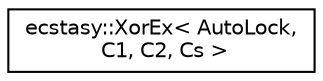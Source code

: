 digraph "Graphical Class Hierarchy"
{
 // LATEX_PDF_SIZE
  edge [fontname="Helvetica",fontsize="10",labelfontname="Helvetica",labelfontsize="10"];
  node [fontname="Helvetica",fontsize="10",shape=record];
  rankdir="LR";
  Node0 [label="ecstasy::XorEx\< AutoLock,\l C1, C2, Cs \>",height=0.2,width=0.4,color="black", fillcolor="white", style="filled",URL="$structecstasy_1_1_xor_ex.html",tooltip="Placeholder for ecstasy::query::modifier::Xor."];
}
